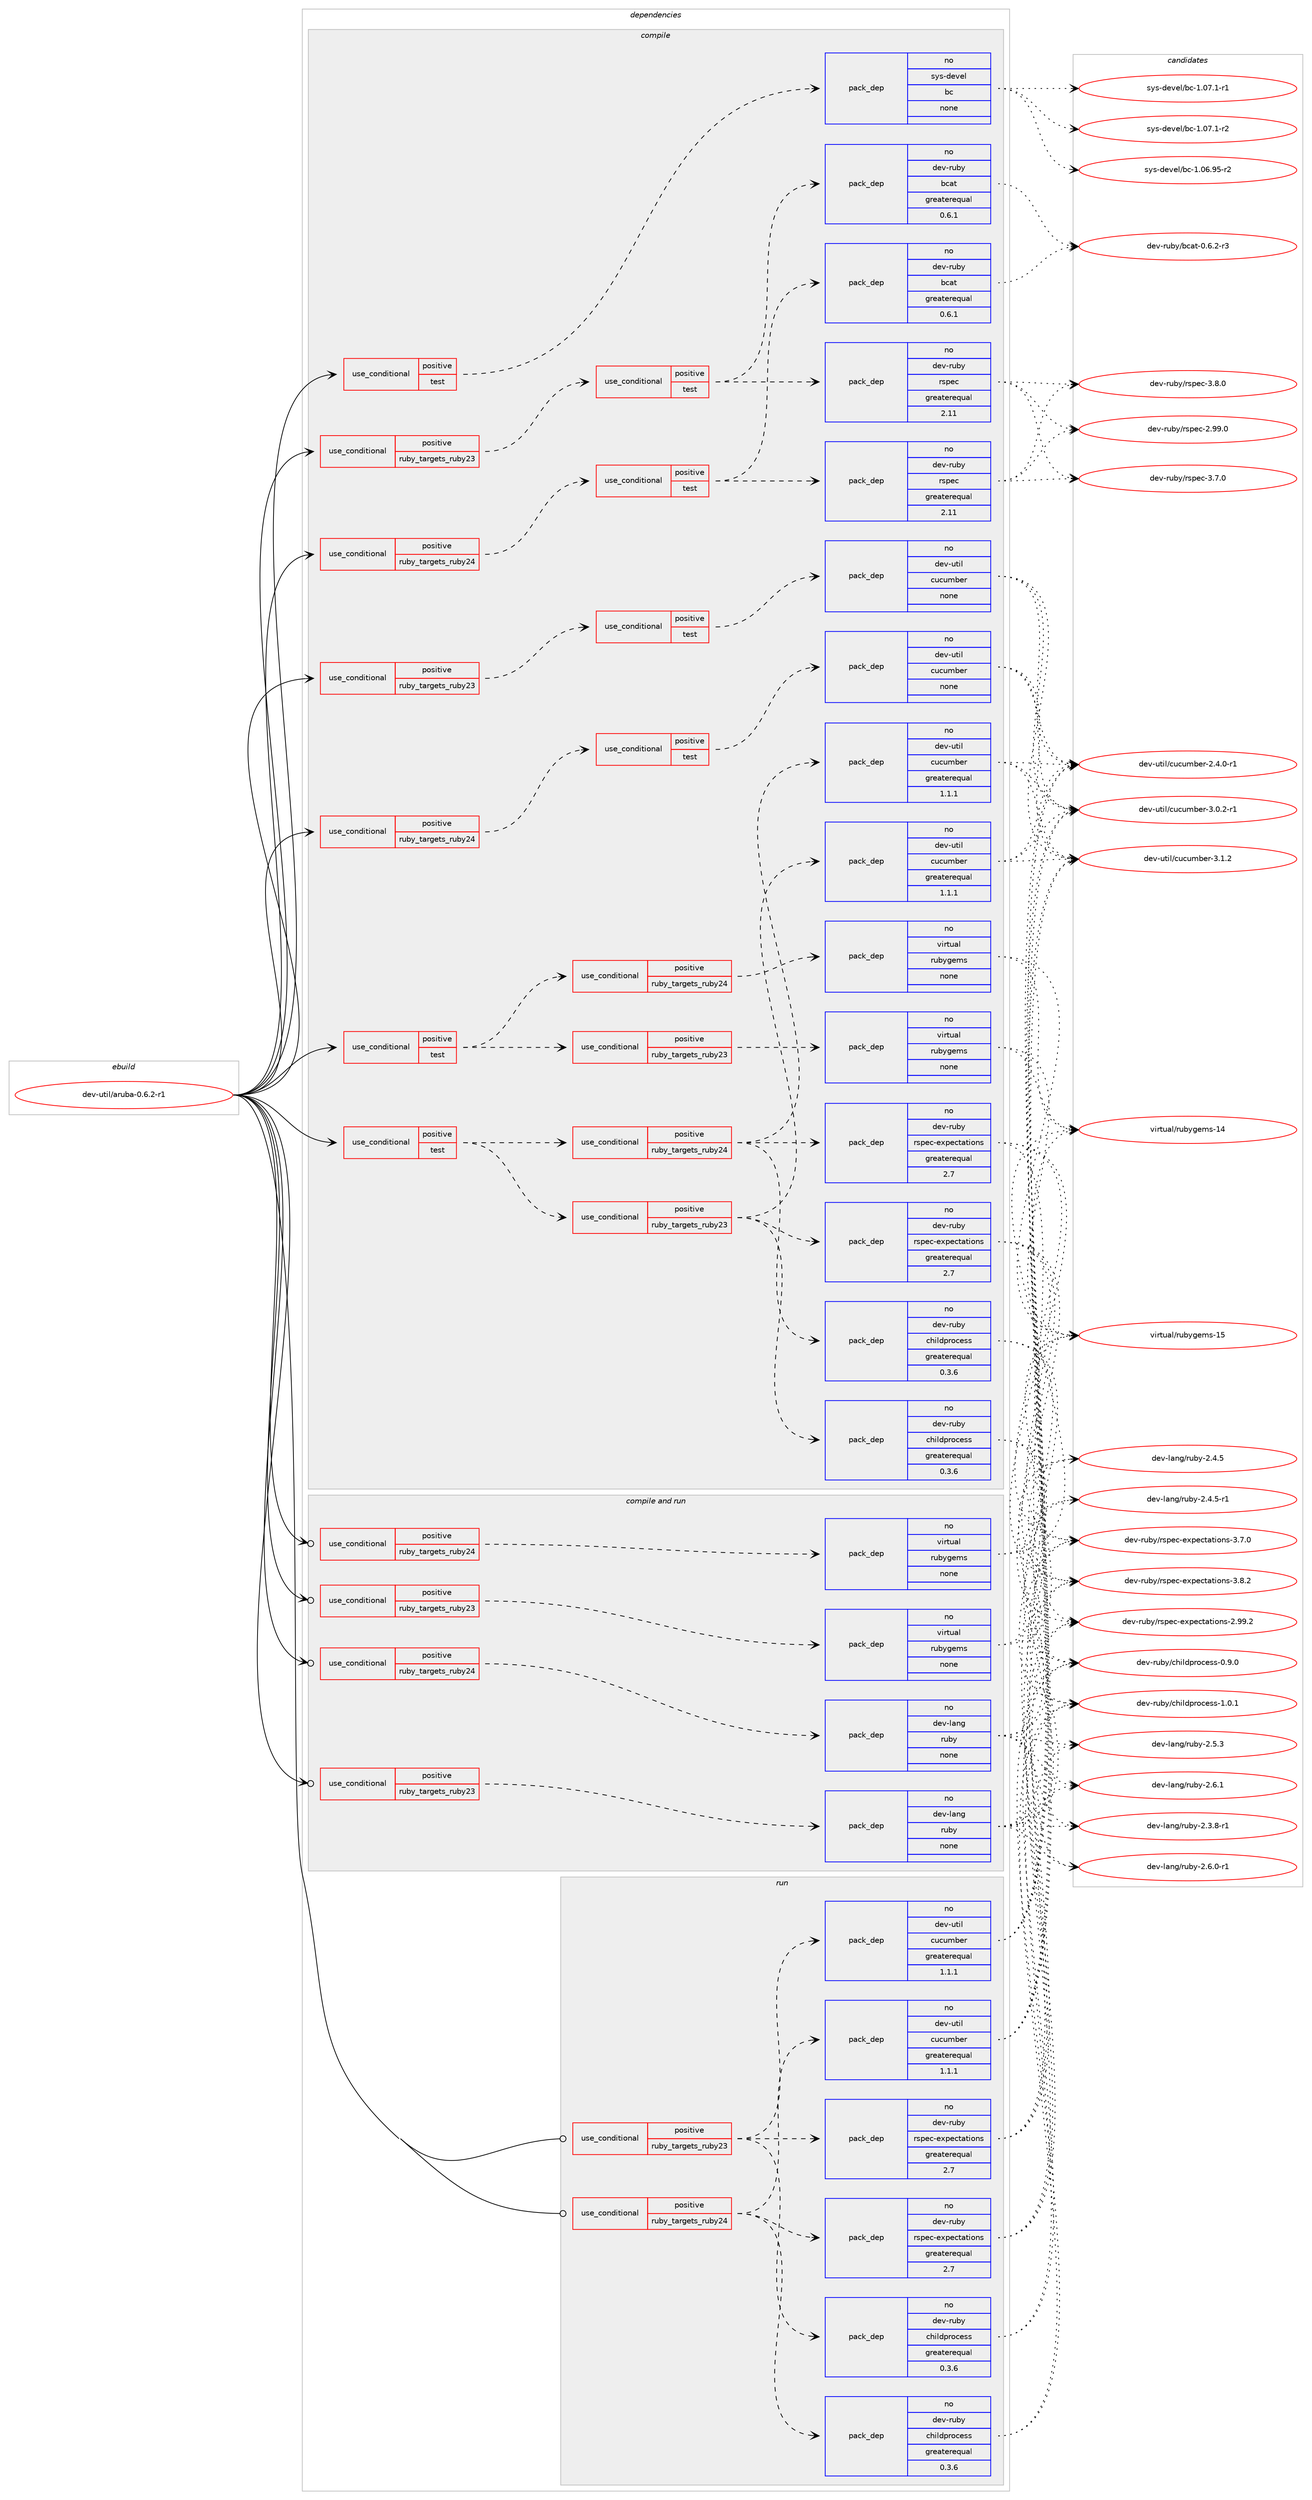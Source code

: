 digraph prolog {

# *************
# Graph options
# *************

newrank=true;
concentrate=true;
compound=true;
graph [rankdir=LR,fontname=Helvetica,fontsize=10,ranksep=1.5];#, ranksep=2.5, nodesep=0.2];
edge  [arrowhead=vee];
node  [fontname=Helvetica,fontsize=10];

# **********
# The ebuild
# **********

subgraph cluster_leftcol {
color=gray;
rank=same;
label=<<i>ebuild</i>>;
id [label="dev-util/aruba-0.6.2-r1", color=red, width=4, href="../dev-util/aruba-0.6.2-r1.svg"];
}

# ****************
# The dependencies
# ****************

subgraph cluster_midcol {
color=gray;
label=<<i>dependencies</i>>;
subgraph cluster_compile {
fillcolor="#eeeeee";
style=filled;
label=<<i>compile</i>>;
subgraph cond423097 {
dependency1540832 [label=<<TABLE BORDER="0" CELLBORDER="1" CELLSPACING="0" CELLPADDING="4"><TR><TD ROWSPAN="3" CELLPADDING="10">use_conditional</TD></TR><TR><TD>positive</TD></TR><TR><TD>ruby_targets_ruby23</TD></TR></TABLE>>, shape=none, color=red];
subgraph cond423098 {
dependency1540833 [label=<<TABLE BORDER="0" CELLBORDER="1" CELLSPACING="0" CELLPADDING="4"><TR><TD ROWSPAN="3" CELLPADDING="10">use_conditional</TD></TR><TR><TD>positive</TD></TR><TR><TD>test</TD></TR></TABLE>>, shape=none, color=red];
subgraph pack1094145 {
dependency1540834 [label=<<TABLE BORDER="0" CELLBORDER="1" CELLSPACING="0" CELLPADDING="4" WIDTH="220"><TR><TD ROWSPAN="6" CELLPADDING="30">pack_dep</TD></TR><TR><TD WIDTH="110">no</TD></TR><TR><TD>dev-ruby</TD></TR><TR><TD>rspec</TD></TR><TR><TD>greaterequal</TD></TR><TR><TD>2.11</TD></TR></TABLE>>, shape=none, color=blue];
}
dependency1540833:e -> dependency1540834:w [weight=20,style="dashed",arrowhead="vee"];
subgraph pack1094146 {
dependency1540835 [label=<<TABLE BORDER="0" CELLBORDER="1" CELLSPACING="0" CELLPADDING="4" WIDTH="220"><TR><TD ROWSPAN="6" CELLPADDING="30">pack_dep</TD></TR><TR><TD WIDTH="110">no</TD></TR><TR><TD>dev-ruby</TD></TR><TR><TD>bcat</TD></TR><TR><TD>greaterequal</TD></TR><TR><TD>0.6.1</TD></TR></TABLE>>, shape=none, color=blue];
}
dependency1540833:e -> dependency1540835:w [weight=20,style="dashed",arrowhead="vee"];
}
dependency1540832:e -> dependency1540833:w [weight=20,style="dashed",arrowhead="vee"];
}
id:e -> dependency1540832:w [weight=20,style="solid",arrowhead="vee"];
subgraph cond423099 {
dependency1540836 [label=<<TABLE BORDER="0" CELLBORDER="1" CELLSPACING="0" CELLPADDING="4"><TR><TD ROWSPAN="3" CELLPADDING="10">use_conditional</TD></TR><TR><TD>positive</TD></TR><TR><TD>ruby_targets_ruby23</TD></TR></TABLE>>, shape=none, color=red];
subgraph cond423100 {
dependency1540837 [label=<<TABLE BORDER="0" CELLBORDER="1" CELLSPACING="0" CELLPADDING="4"><TR><TD ROWSPAN="3" CELLPADDING="10">use_conditional</TD></TR><TR><TD>positive</TD></TR><TR><TD>test</TD></TR></TABLE>>, shape=none, color=red];
subgraph pack1094147 {
dependency1540838 [label=<<TABLE BORDER="0" CELLBORDER="1" CELLSPACING="0" CELLPADDING="4" WIDTH="220"><TR><TD ROWSPAN="6" CELLPADDING="30">pack_dep</TD></TR><TR><TD WIDTH="110">no</TD></TR><TR><TD>dev-util</TD></TR><TR><TD>cucumber</TD></TR><TR><TD>none</TD></TR><TR><TD></TD></TR></TABLE>>, shape=none, color=blue];
}
dependency1540837:e -> dependency1540838:w [weight=20,style="dashed",arrowhead="vee"];
}
dependency1540836:e -> dependency1540837:w [weight=20,style="dashed",arrowhead="vee"];
}
id:e -> dependency1540836:w [weight=20,style="solid",arrowhead="vee"];
subgraph cond423101 {
dependency1540839 [label=<<TABLE BORDER="0" CELLBORDER="1" CELLSPACING="0" CELLPADDING="4"><TR><TD ROWSPAN="3" CELLPADDING="10">use_conditional</TD></TR><TR><TD>positive</TD></TR><TR><TD>ruby_targets_ruby24</TD></TR></TABLE>>, shape=none, color=red];
subgraph cond423102 {
dependency1540840 [label=<<TABLE BORDER="0" CELLBORDER="1" CELLSPACING="0" CELLPADDING="4"><TR><TD ROWSPAN="3" CELLPADDING="10">use_conditional</TD></TR><TR><TD>positive</TD></TR><TR><TD>test</TD></TR></TABLE>>, shape=none, color=red];
subgraph pack1094148 {
dependency1540841 [label=<<TABLE BORDER="0" CELLBORDER="1" CELLSPACING="0" CELLPADDING="4" WIDTH="220"><TR><TD ROWSPAN="6" CELLPADDING="30">pack_dep</TD></TR><TR><TD WIDTH="110">no</TD></TR><TR><TD>dev-ruby</TD></TR><TR><TD>rspec</TD></TR><TR><TD>greaterequal</TD></TR><TR><TD>2.11</TD></TR></TABLE>>, shape=none, color=blue];
}
dependency1540840:e -> dependency1540841:w [weight=20,style="dashed",arrowhead="vee"];
subgraph pack1094149 {
dependency1540842 [label=<<TABLE BORDER="0" CELLBORDER="1" CELLSPACING="0" CELLPADDING="4" WIDTH="220"><TR><TD ROWSPAN="6" CELLPADDING="30">pack_dep</TD></TR><TR><TD WIDTH="110">no</TD></TR><TR><TD>dev-ruby</TD></TR><TR><TD>bcat</TD></TR><TR><TD>greaterequal</TD></TR><TR><TD>0.6.1</TD></TR></TABLE>>, shape=none, color=blue];
}
dependency1540840:e -> dependency1540842:w [weight=20,style="dashed",arrowhead="vee"];
}
dependency1540839:e -> dependency1540840:w [weight=20,style="dashed",arrowhead="vee"];
}
id:e -> dependency1540839:w [weight=20,style="solid",arrowhead="vee"];
subgraph cond423103 {
dependency1540843 [label=<<TABLE BORDER="0" CELLBORDER="1" CELLSPACING="0" CELLPADDING="4"><TR><TD ROWSPAN="3" CELLPADDING="10">use_conditional</TD></TR><TR><TD>positive</TD></TR><TR><TD>ruby_targets_ruby24</TD></TR></TABLE>>, shape=none, color=red];
subgraph cond423104 {
dependency1540844 [label=<<TABLE BORDER="0" CELLBORDER="1" CELLSPACING="0" CELLPADDING="4"><TR><TD ROWSPAN="3" CELLPADDING="10">use_conditional</TD></TR><TR><TD>positive</TD></TR><TR><TD>test</TD></TR></TABLE>>, shape=none, color=red];
subgraph pack1094150 {
dependency1540845 [label=<<TABLE BORDER="0" CELLBORDER="1" CELLSPACING="0" CELLPADDING="4" WIDTH="220"><TR><TD ROWSPAN="6" CELLPADDING="30">pack_dep</TD></TR><TR><TD WIDTH="110">no</TD></TR><TR><TD>dev-util</TD></TR><TR><TD>cucumber</TD></TR><TR><TD>none</TD></TR><TR><TD></TD></TR></TABLE>>, shape=none, color=blue];
}
dependency1540844:e -> dependency1540845:w [weight=20,style="dashed",arrowhead="vee"];
}
dependency1540843:e -> dependency1540844:w [weight=20,style="dashed",arrowhead="vee"];
}
id:e -> dependency1540843:w [weight=20,style="solid",arrowhead="vee"];
subgraph cond423105 {
dependency1540846 [label=<<TABLE BORDER="0" CELLBORDER="1" CELLSPACING="0" CELLPADDING="4"><TR><TD ROWSPAN="3" CELLPADDING="10">use_conditional</TD></TR><TR><TD>positive</TD></TR><TR><TD>test</TD></TR></TABLE>>, shape=none, color=red];
subgraph cond423106 {
dependency1540847 [label=<<TABLE BORDER="0" CELLBORDER="1" CELLSPACING="0" CELLPADDING="4"><TR><TD ROWSPAN="3" CELLPADDING="10">use_conditional</TD></TR><TR><TD>positive</TD></TR><TR><TD>ruby_targets_ruby23</TD></TR></TABLE>>, shape=none, color=red];
subgraph pack1094151 {
dependency1540848 [label=<<TABLE BORDER="0" CELLBORDER="1" CELLSPACING="0" CELLPADDING="4" WIDTH="220"><TR><TD ROWSPAN="6" CELLPADDING="30">pack_dep</TD></TR><TR><TD WIDTH="110">no</TD></TR><TR><TD>dev-ruby</TD></TR><TR><TD>childprocess</TD></TR><TR><TD>greaterequal</TD></TR><TR><TD>0.3.6</TD></TR></TABLE>>, shape=none, color=blue];
}
dependency1540847:e -> dependency1540848:w [weight=20,style="dashed",arrowhead="vee"];
subgraph pack1094152 {
dependency1540849 [label=<<TABLE BORDER="0" CELLBORDER="1" CELLSPACING="0" CELLPADDING="4" WIDTH="220"><TR><TD ROWSPAN="6" CELLPADDING="30">pack_dep</TD></TR><TR><TD WIDTH="110">no</TD></TR><TR><TD>dev-ruby</TD></TR><TR><TD>rspec-expectations</TD></TR><TR><TD>greaterequal</TD></TR><TR><TD>2.7</TD></TR></TABLE>>, shape=none, color=blue];
}
dependency1540847:e -> dependency1540849:w [weight=20,style="dashed",arrowhead="vee"];
subgraph pack1094153 {
dependency1540850 [label=<<TABLE BORDER="0" CELLBORDER="1" CELLSPACING="0" CELLPADDING="4" WIDTH="220"><TR><TD ROWSPAN="6" CELLPADDING="30">pack_dep</TD></TR><TR><TD WIDTH="110">no</TD></TR><TR><TD>dev-util</TD></TR><TR><TD>cucumber</TD></TR><TR><TD>greaterequal</TD></TR><TR><TD>1.1.1</TD></TR></TABLE>>, shape=none, color=blue];
}
dependency1540847:e -> dependency1540850:w [weight=20,style="dashed",arrowhead="vee"];
}
dependency1540846:e -> dependency1540847:w [weight=20,style="dashed",arrowhead="vee"];
subgraph cond423107 {
dependency1540851 [label=<<TABLE BORDER="0" CELLBORDER="1" CELLSPACING="0" CELLPADDING="4"><TR><TD ROWSPAN="3" CELLPADDING="10">use_conditional</TD></TR><TR><TD>positive</TD></TR><TR><TD>ruby_targets_ruby24</TD></TR></TABLE>>, shape=none, color=red];
subgraph pack1094154 {
dependency1540852 [label=<<TABLE BORDER="0" CELLBORDER="1" CELLSPACING="0" CELLPADDING="4" WIDTH="220"><TR><TD ROWSPAN="6" CELLPADDING="30">pack_dep</TD></TR><TR><TD WIDTH="110">no</TD></TR><TR><TD>dev-ruby</TD></TR><TR><TD>childprocess</TD></TR><TR><TD>greaterequal</TD></TR><TR><TD>0.3.6</TD></TR></TABLE>>, shape=none, color=blue];
}
dependency1540851:e -> dependency1540852:w [weight=20,style="dashed",arrowhead="vee"];
subgraph pack1094155 {
dependency1540853 [label=<<TABLE BORDER="0" CELLBORDER="1" CELLSPACING="0" CELLPADDING="4" WIDTH="220"><TR><TD ROWSPAN="6" CELLPADDING="30">pack_dep</TD></TR><TR><TD WIDTH="110">no</TD></TR><TR><TD>dev-ruby</TD></TR><TR><TD>rspec-expectations</TD></TR><TR><TD>greaterequal</TD></TR><TR><TD>2.7</TD></TR></TABLE>>, shape=none, color=blue];
}
dependency1540851:e -> dependency1540853:w [weight=20,style="dashed",arrowhead="vee"];
subgraph pack1094156 {
dependency1540854 [label=<<TABLE BORDER="0" CELLBORDER="1" CELLSPACING="0" CELLPADDING="4" WIDTH="220"><TR><TD ROWSPAN="6" CELLPADDING="30">pack_dep</TD></TR><TR><TD WIDTH="110">no</TD></TR><TR><TD>dev-util</TD></TR><TR><TD>cucumber</TD></TR><TR><TD>greaterequal</TD></TR><TR><TD>1.1.1</TD></TR></TABLE>>, shape=none, color=blue];
}
dependency1540851:e -> dependency1540854:w [weight=20,style="dashed",arrowhead="vee"];
}
dependency1540846:e -> dependency1540851:w [weight=20,style="dashed",arrowhead="vee"];
}
id:e -> dependency1540846:w [weight=20,style="solid",arrowhead="vee"];
subgraph cond423108 {
dependency1540855 [label=<<TABLE BORDER="0" CELLBORDER="1" CELLSPACING="0" CELLPADDING="4"><TR><TD ROWSPAN="3" CELLPADDING="10">use_conditional</TD></TR><TR><TD>positive</TD></TR><TR><TD>test</TD></TR></TABLE>>, shape=none, color=red];
subgraph cond423109 {
dependency1540856 [label=<<TABLE BORDER="0" CELLBORDER="1" CELLSPACING="0" CELLPADDING="4"><TR><TD ROWSPAN="3" CELLPADDING="10">use_conditional</TD></TR><TR><TD>positive</TD></TR><TR><TD>ruby_targets_ruby23</TD></TR></TABLE>>, shape=none, color=red];
subgraph pack1094157 {
dependency1540857 [label=<<TABLE BORDER="0" CELLBORDER="1" CELLSPACING="0" CELLPADDING="4" WIDTH="220"><TR><TD ROWSPAN="6" CELLPADDING="30">pack_dep</TD></TR><TR><TD WIDTH="110">no</TD></TR><TR><TD>virtual</TD></TR><TR><TD>rubygems</TD></TR><TR><TD>none</TD></TR><TR><TD></TD></TR></TABLE>>, shape=none, color=blue];
}
dependency1540856:e -> dependency1540857:w [weight=20,style="dashed",arrowhead="vee"];
}
dependency1540855:e -> dependency1540856:w [weight=20,style="dashed",arrowhead="vee"];
subgraph cond423110 {
dependency1540858 [label=<<TABLE BORDER="0" CELLBORDER="1" CELLSPACING="0" CELLPADDING="4"><TR><TD ROWSPAN="3" CELLPADDING="10">use_conditional</TD></TR><TR><TD>positive</TD></TR><TR><TD>ruby_targets_ruby24</TD></TR></TABLE>>, shape=none, color=red];
subgraph pack1094158 {
dependency1540859 [label=<<TABLE BORDER="0" CELLBORDER="1" CELLSPACING="0" CELLPADDING="4" WIDTH="220"><TR><TD ROWSPAN="6" CELLPADDING="30">pack_dep</TD></TR><TR><TD WIDTH="110">no</TD></TR><TR><TD>virtual</TD></TR><TR><TD>rubygems</TD></TR><TR><TD>none</TD></TR><TR><TD></TD></TR></TABLE>>, shape=none, color=blue];
}
dependency1540858:e -> dependency1540859:w [weight=20,style="dashed",arrowhead="vee"];
}
dependency1540855:e -> dependency1540858:w [weight=20,style="dashed",arrowhead="vee"];
}
id:e -> dependency1540855:w [weight=20,style="solid",arrowhead="vee"];
subgraph cond423111 {
dependency1540860 [label=<<TABLE BORDER="0" CELLBORDER="1" CELLSPACING="0" CELLPADDING="4"><TR><TD ROWSPAN="3" CELLPADDING="10">use_conditional</TD></TR><TR><TD>positive</TD></TR><TR><TD>test</TD></TR></TABLE>>, shape=none, color=red];
subgraph pack1094159 {
dependency1540861 [label=<<TABLE BORDER="0" CELLBORDER="1" CELLSPACING="0" CELLPADDING="4" WIDTH="220"><TR><TD ROWSPAN="6" CELLPADDING="30">pack_dep</TD></TR><TR><TD WIDTH="110">no</TD></TR><TR><TD>sys-devel</TD></TR><TR><TD>bc</TD></TR><TR><TD>none</TD></TR><TR><TD></TD></TR></TABLE>>, shape=none, color=blue];
}
dependency1540860:e -> dependency1540861:w [weight=20,style="dashed",arrowhead="vee"];
}
id:e -> dependency1540860:w [weight=20,style="solid",arrowhead="vee"];
}
subgraph cluster_compileandrun {
fillcolor="#eeeeee";
style=filled;
label=<<i>compile and run</i>>;
subgraph cond423112 {
dependency1540862 [label=<<TABLE BORDER="0" CELLBORDER="1" CELLSPACING="0" CELLPADDING="4"><TR><TD ROWSPAN="3" CELLPADDING="10">use_conditional</TD></TR><TR><TD>positive</TD></TR><TR><TD>ruby_targets_ruby23</TD></TR></TABLE>>, shape=none, color=red];
subgraph pack1094160 {
dependency1540863 [label=<<TABLE BORDER="0" CELLBORDER="1" CELLSPACING="0" CELLPADDING="4" WIDTH="220"><TR><TD ROWSPAN="6" CELLPADDING="30">pack_dep</TD></TR><TR><TD WIDTH="110">no</TD></TR><TR><TD>dev-lang</TD></TR><TR><TD>ruby</TD></TR><TR><TD>none</TD></TR><TR><TD></TD></TR></TABLE>>, shape=none, color=blue];
}
dependency1540862:e -> dependency1540863:w [weight=20,style="dashed",arrowhead="vee"];
}
id:e -> dependency1540862:w [weight=20,style="solid",arrowhead="odotvee"];
subgraph cond423113 {
dependency1540864 [label=<<TABLE BORDER="0" CELLBORDER="1" CELLSPACING="0" CELLPADDING="4"><TR><TD ROWSPAN="3" CELLPADDING="10">use_conditional</TD></TR><TR><TD>positive</TD></TR><TR><TD>ruby_targets_ruby23</TD></TR></TABLE>>, shape=none, color=red];
subgraph pack1094161 {
dependency1540865 [label=<<TABLE BORDER="0" CELLBORDER="1" CELLSPACING="0" CELLPADDING="4" WIDTH="220"><TR><TD ROWSPAN="6" CELLPADDING="30">pack_dep</TD></TR><TR><TD WIDTH="110">no</TD></TR><TR><TD>virtual</TD></TR><TR><TD>rubygems</TD></TR><TR><TD>none</TD></TR><TR><TD></TD></TR></TABLE>>, shape=none, color=blue];
}
dependency1540864:e -> dependency1540865:w [weight=20,style="dashed",arrowhead="vee"];
}
id:e -> dependency1540864:w [weight=20,style="solid",arrowhead="odotvee"];
subgraph cond423114 {
dependency1540866 [label=<<TABLE BORDER="0" CELLBORDER="1" CELLSPACING="0" CELLPADDING="4"><TR><TD ROWSPAN="3" CELLPADDING="10">use_conditional</TD></TR><TR><TD>positive</TD></TR><TR><TD>ruby_targets_ruby24</TD></TR></TABLE>>, shape=none, color=red];
subgraph pack1094162 {
dependency1540867 [label=<<TABLE BORDER="0" CELLBORDER="1" CELLSPACING="0" CELLPADDING="4" WIDTH="220"><TR><TD ROWSPAN="6" CELLPADDING="30">pack_dep</TD></TR><TR><TD WIDTH="110">no</TD></TR><TR><TD>dev-lang</TD></TR><TR><TD>ruby</TD></TR><TR><TD>none</TD></TR><TR><TD></TD></TR></TABLE>>, shape=none, color=blue];
}
dependency1540866:e -> dependency1540867:w [weight=20,style="dashed",arrowhead="vee"];
}
id:e -> dependency1540866:w [weight=20,style="solid",arrowhead="odotvee"];
subgraph cond423115 {
dependency1540868 [label=<<TABLE BORDER="0" CELLBORDER="1" CELLSPACING="0" CELLPADDING="4"><TR><TD ROWSPAN="3" CELLPADDING="10">use_conditional</TD></TR><TR><TD>positive</TD></TR><TR><TD>ruby_targets_ruby24</TD></TR></TABLE>>, shape=none, color=red];
subgraph pack1094163 {
dependency1540869 [label=<<TABLE BORDER="0" CELLBORDER="1" CELLSPACING="0" CELLPADDING="4" WIDTH="220"><TR><TD ROWSPAN="6" CELLPADDING="30">pack_dep</TD></TR><TR><TD WIDTH="110">no</TD></TR><TR><TD>virtual</TD></TR><TR><TD>rubygems</TD></TR><TR><TD>none</TD></TR><TR><TD></TD></TR></TABLE>>, shape=none, color=blue];
}
dependency1540868:e -> dependency1540869:w [weight=20,style="dashed",arrowhead="vee"];
}
id:e -> dependency1540868:w [weight=20,style="solid",arrowhead="odotvee"];
}
subgraph cluster_run {
fillcolor="#eeeeee";
style=filled;
label=<<i>run</i>>;
subgraph cond423116 {
dependency1540870 [label=<<TABLE BORDER="0" CELLBORDER="1" CELLSPACING="0" CELLPADDING="4"><TR><TD ROWSPAN="3" CELLPADDING="10">use_conditional</TD></TR><TR><TD>positive</TD></TR><TR><TD>ruby_targets_ruby23</TD></TR></TABLE>>, shape=none, color=red];
subgraph pack1094164 {
dependency1540871 [label=<<TABLE BORDER="0" CELLBORDER="1" CELLSPACING="0" CELLPADDING="4" WIDTH="220"><TR><TD ROWSPAN="6" CELLPADDING="30">pack_dep</TD></TR><TR><TD WIDTH="110">no</TD></TR><TR><TD>dev-ruby</TD></TR><TR><TD>childprocess</TD></TR><TR><TD>greaterequal</TD></TR><TR><TD>0.3.6</TD></TR></TABLE>>, shape=none, color=blue];
}
dependency1540870:e -> dependency1540871:w [weight=20,style="dashed",arrowhead="vee"];
subgraph pack1094165 {
dependency1540872 [label=<<TABLE BORDER="0" CELLBORDER="1" CELLSPACING="0" CELLPADDING="4" WIDTH="220"><TR><TD ROWSPAN="6" CELLPADDING="30">pack_dep</TD></TR><TR><TD WIDTH="110">no</TD></TR><TR><TD>dev-ruby</TD></TR><TR><TD>rspec-expectations</TD></TR><TR><TD>greaterequal</TD></TR><TR><TD>2.7</TD></TR></TABLE>>, shape=none, color=blue];
}
dependency1540870:e -> dependency1540872:w [weight=20,style="dashed",arrowhead="vee"];
subgraph pack1094166 {
dependency1540873 [label=<<TABLE BORDER="0" CELLBORDER="1" CELLSPACING="0" CELLPADDING="4" WIDTH="220"><TR><TD ROWSPAN="6" CELLPADDING="30">pack_dep</TD></TR><TR><TD WIDTH="110">no</TD></TR><TR><TD>dev-util</TD></TR><TR><TD>cucumber</TD></TR><TR><TD>greaterequal</TD></TR><TR><TD>1.1.1</TD></TR></TABLE>>, shape=none, color=blue];
}
dependency1540870:e -> dependency1540873:w [weight=20,style="dashed",arrowhead="vee"];
}
id:e -> dependency1540870:w [weight=20,style="solid",arrowhead="odot"];
subgraph cond423117 {
dependency1540874 [label=<<TABLE BORDER="0" CELLBORDER="1" CELLSPACING="0" CELLPADDING="4"><TR><TD ROWSPAN="3" CELLPADDING="10">use_conditional</TD></TR><TR><TD>positive</TD></TR><TR><TD>ruby_targets_ruby24</TD></TR></TABLE>>, shape=none, color=red];
subgraph pack1094167 {
dependency1540875 [label=<<TABLE BORDER="0" CELLBORDER="1" CELLSPACING="0" CELLPADDING="4" WIDTH="220"><TR><TD ROWSPAN="6" CELLPADDING="30">pack_dep</TD></TR><TR><TD WIDTH="110">no</TD></TR><TR><TD>dev-ruby</TD></TR><TR><TD>childprocess</TD></TR><TR><TD>greaterequal</TD></TR><TR><TD>0.3.6</TD></TR></TABLE>>, shape=none, color=blue];
}
dependency1540874:e -> dependency1540875:w [weight=20,style="dashed",arrowhead="vee"];
subgraph pack1094168 {
dependency1540876 [label=<<TABLE BORDER="0" CELLBORDER="1" CELLSPACING="0" CELLPADDING="4" WIDTH="220"><TR><TD ROWSPAN="6" CELLPADDING="30">pack_dep</TD></TR><TR><TD WIDTH="110">no</TD></TR><TR><TD>dev-ruby</TD></TR><TR><TD>rspec-expectations</TD></TR><TR><TD>greaterequal</TD></TR><TR><TD>2.7</TD></TR></TABLE>>, shape=none, color=blue];
}
dependency1540874:e -> dependency1540876:w [weight=20,style="dashed",arrowhead="vee"];
subgraph pack1094169 {
dependency1540877 [label=<<TABLE BORDER="0" CELLBORDER="1" CELLSPACING="0" CELLPADDING="4" WIDTH="220"><TR><TD ROWSPAN="6" CELLPADDING="30">pack_dep</TD></TR><TR><TD WIDTH="110">no</TD></TR><TR><TD>dev-util</TD></TR><TR><TD>cucumber</TD></TR><TR><TD>greaterequal</TD></TR><TR><TD>1.1.1</TD></TR></TABLE>>, shape=none, color=blue];
}
dependency1540874:e -> dependency1540877:w [weight=20,style="dashed",arrowhead="vee"];
}
id:e -> dependency1540874:w [weight=20,style="solid",arrowhead="odot"];
}
}

# **************
# The candidates
# **************

subgraph cluster_choices {
rank=same;
color=gray;
label=<<i>candidates</i>>;

subgraph choice1094145 {
color=black;
nodesep=1;
choice1001011184511411798121471141151121019945504657574648 [label="dev-ruby/rspec-2.99.0", color=red, width=4,href="../dev-ruby/rspec-2.99.0.svg"];
choice10010111845114117981214711411511210199455146554648 [label="dev-ruby/rspec-3.7.0", color=red, width=4,href="../dev-ruby/rspec-3.7.0.svg"];
choice10010111845114117981214711411511210199455146564648 [label="dev-ruby/rspec-3.8.0", color=red, width=4,href="../dev-ruby/rspec-3.8.0.svg"];
dependency1540834:e -> choice1001011184511411798121471141151121019945504657574648:w [style=dotted,weight="100"];
dependency1540834:e -> choice10010111845114117981214711411511210199455146554648:w [style=dotted,weight="100"];
dependency1540834:e -> choice10010111845114117981214711411511210199455146564648:w [style=dotted,weight="100"];
}
subgraph choice1094146 {
color=black;
nodesep=1;
choice1001011184511411798121479899971164548465446504511451 [label="dev-ruby/bcat-0.6.2-r3", color=red, width=4,href="../dev-ruby/bcat-0.6.2-r3.svg"];
dependency1540835:e -> choice1001011184511411798121479899971164548465446504511451:w [style=dotted,weight="100"];
}
subgraph choice1094147 {
color=black;
nodesep=1;
choice10010111845117116105108479911799117109981011144550465246484511449 [label="dev-util/cucumber-2.4.0-r1", color=red, width=4,href="../dev-util/cucumber-2.4.0-r1.svg"];
choice10010111845117116105108479911799117109981011144551464846504511449 [label="dev-util/cucumber-3.0.2-r1", color=red, width=4,href="../dev-util/cucumber-3.0.2-r1.svg"];
choice1001011184511711610510847991179911710998101114455146494650 [label="dev-util/cucumber-3.1.2", color=red, width=4,href="../dev-util/cucumber-3.1.2.svg"];
dependency1540838:e -> choice10010111845117116105108479911799117109981011144550465246484511449:w [style=dotted,weight="100"];
dependency1540838:e -> choice10010111845117116105108479911799117109981011144551464846504511449:w [style=dotted,weight="100"];
dependency1540838:e -> choice1001011184511711610510847991179911710998101114455146494650:w [style=dotted,weight="100"];
}
subgraph choice1094148 {
color=black;
nodesep=1;
choice1001011184511411798121471141151121019945504657574648 [label="dev-ruby/rspec-2.99.0", color=red, width=4,href="../dev-ruby/rspec-2.99.0.svg"];
choice10010111845114117981214711411511210199455146554648 [label="dev-ruby/rspec-3.7.0", color=red, width=4,href="../dev-ruby/rspec-3.7.0.svg"];
choice10010111845114117981214711411511210199455146564648 [label="dev-ruby/rspec-3.8.0", color=red, width=4,href="../dev-ruby/rspec-3.8.0.svg"];
dependency1540841:e -> choice1001011184511411798121471141151121019945504657574648:w [style=dotted,weight="100"];
dependency1540841:e -> choice10010111845114117981214711411511210199455146554648:w [style=dotted,weight="100"];
dependency1540841:e -> choice10010111845114117981214711411511210199455146564648:w [style=dotted,weight="100"];
}
subgraph choice1094149 {
color=black;
nodesep=1;
choice1001011184511411798121479899971164548465446504511451 [label="dev-ruby/bcat-0.6.2-r3", color=red, width=4,href="../dev-ruby/bcat-0.6.2-r3.svg"];
dependency1540842:e -> choice1001011184511411798121479899971164548465446504511451:w [style=dotted,weight="100"];
}
subgraph choice1094150 {
color=black;
nodesep=1;
choice10010111845117116105108479911799117109981011144550465246484511449 [label="dev-util/cucumber-2.4.0-r1", color=red, width=4,href="../dev-util/cucumber-2.4.0-r1.svg"];
choice10010111845117116105108479911799117109981011144551464846504511449 [label="dev-util/cucumber-3.0.2-r1", color=red, width=4,href="../dev-util/cucumber-3.0.2-r1.svg"];
choice1001011184511711610510847991179911710998101114455146494650 [label="dev-util/cucumber-3.1.2", color=red, width=4,href="../dev-util/cucumber-3.1.2.svg"];
dependency1540845:e -> choice10010111845117116105108479911799117109981011144550465246484511449:w [style=dotted,weight="100"];
dependency1540845:e -> choice10010111845117116105108479911799117109981011144551464846504511449:w [style=dotted,weight="100"];
dependency1540845:e -> choice1001011184511711610510847991179911710998101114455146494650:w [style=dotted,weight="100"];
}
subgraph choice1094151 {
color=black;
nodesep=1;
choice1001011184511411798121479910410510810011211411199101115115454846574648 [label="dev-ruby/childprocess-0.9.0", color=red, width=4,href="../dev-ruby/childprocess-0.9.0.svg"];
choice1001011184511411798121479910410510810011211411199101115115454946484649 [label="dev-ruby/childprocess-1.0.1", color=red, width=4,href="../dev-ruby/childprocess-1.0.1.svg"];
dependency1540848:e -> choice1001011184511411798121479910410510810011211411199101115115454846574648:w [style=dotted,weight="100"];
dependency1540848:e -> choice1001011184511411798121479910410510810011211411199101115115454946484649:w [style=dotted,weight="100"];
}
subgraph choice1094152 {
color=black;
nodesep=1;
choice1001011184511411798121471141151121019945101120112101991169711610511111011545504657574650 [label="dev-ruby/rspec-expectations-2.99.2", color=red, width=4,href="../dev-ruby/rspec-expectations-2.99.2.svg"];
choice10010111845114117981214711411511210199451011201121019911697116105111110115455146554648 [label="dev-ruby/rspec-expectations-3.7.0", color=red, width=4,href="../dev-ruby/rspec-expectations-3.7.0.svg"];
choice10010111845114117981214711411511210199451011201121019911697116105111110115455146564650 [label="dev-ruby/rspec-expectations-3.8.2", color=red, width=4,href="../dev-ruby/rspec-expectations-3.8.2.svg"];
dependency1540849:e -> choice1001011184511411798121471141151121019945101120112101991169711610511111011545504657574650:w [style=dotted,weight="100"];
dependency1540849:e -> choice10010111845114117981214711411511210199451011201121019911697116105111110115455146554648:w [style=dotted,weight="100"];
dependency1540849:e -> choice10010111845114117981214711411511210199451011201121019911697116105111110115455146564650:w [style=dotted,weight="100"];
}
subgraph choice1094153 {
color=black;
nodesep=1;
choice10010111845117116105108479911799117109981011144550465246484511449 [label="dev-util/cucumber-2.4.0-r1", color=red, width=4,href="../dev-util/cucumber-2.4.0-r1.svg"];
choice10010111845117116105108479911799117109981011144551464846504511449 [label="dev-util/cucumber-3.0.2-r1", color=red, width=4,href="../dev-util/cucumber-3.0.2-r1.svg"];
choice1001011184511711610510847991179911710998101114455146494650 [label="dev-util/cucumber-3.1.2", color=red, width=4,href="../dev-util/cucumber-3.1.2.svg"];
dependency1540850:e -> choice10010111845117116105108479911799117109981011144550465246484511449:w [style=dotted,weight="100"];
dependency1540850:e -> choice10010111845117116105108479911799117109981011144551464846504511449:w [style=dotted,weight="100"];
dependency1540850:e -> choice1001011184511711610510847991179911710998101114455146494650:w [style=dotted,weight="100"];
}
subgraph choice1094154 {
color=black;
nodesep=1;
choice1001011184511411798121479910410510810011211411199101115115454846574648 [label="dev-ruby/childprocess-0.9.0", color=red, width=4,href="../dev-ruby/childprocess-0.9.0.svg"];
choice1001011184511411798121479910410510810011211411199101115115454946484649 [label="dev-ruby/childprocess-1.0.1", color=red, width=4,href="../dev-ruby/childprocess-1.0.1.svg"];
dependency1540852:e -> choice1001011184511411798121479910410510810011211411199101115115454846574648:w [style=dotted,weight="100"];
dependency1540852:e -> choice1001011184511411798121479910410510810011211411199101115115454946484649:w [style=dotted,weight="100"];
}
subgraph choice1094155 {
color=black;
nodesep=1;
choice1001011184511411798121471141151121019945101120112101991169711610511111011545504657574650 [label="dev-ruby/rspec-expectations-2.99.2", color=red, width=4,href="../dev-ruby/rspec-expectations-2.99.2.svg"];
choice10010111845114117981214711411511210199451011201121019911697116105111110115455146554648 [label="dev-ruby/rspec-expectations-3.7.0", color=red, width=4,href="../dev-ruby/rspec-expectations-3.7.0.svg"];
choice10010111845114117981214711411511210199451011201121019911697116105111110115455146564650 [label="dev-ruby/rspec-expectations-3.8.2", color=red, width=4,href="../dev-ruby/rspec-expectations-3.8.2.svg"];
dependency1540853:e -> choice1001011184511411798121471141151121019945101120112101991169711610511111011545504657574650:w [style=dotted,weight="100"];
dependency1540853:e -> choice10010111845114117981214711411511210199451011201121019911697116105111110115455146554648:w [style=dotted,weight="100"];
dependency1540853:e -> choice10010111845114117981214711411511210199451011201121019911697116105111110115455146564650:w [style=dotted,weight="100"];
}
subgraph choice1094156 {
color=black;
nodesep=1;
choice10010111845117116105108479911799117109981011144550465246484511449 [label="dev-util/cucumber-2.4.0-r1", color=red, width=4,href="../dev-util/cucumber-2.4.0-r1.svg"];
choice10010111845117116105108479911799117109981011144551464846504511449 [label="dev-util/cucumber-3.0.2-r1", color=red, width=4,href="../dev-util/cucumber-3.0.2-r1.svg"];
choice1001011184511711610510847991179911710998101114455146494650 [label="dev-util/cucumber-3.1.2", color=red, width=4,href="../dev-util/cucumber-3.1.2.svg"];
dependency1540854:e -> choice10010111845117116105108479911799117109981011144550465246484511449:w [style=dotted,weight="100"];
dependency1540854:e -> choice10010111845117116105108479911799117109981011144551464846504511449:w [style=dotted,weight="100"];
dependency1540854:e -> choice1001011184511711610510847991179911710998101114455146494650:w [style=dotted,weight="100"];
}
subgraph choice1094157 {
color=black;
nodesep=1;
choice118105114116117971084711411798121103101109115454952 [label="virtual/rubygems-14", color=red, width=4,href="../virtual/rubygems-14.svg"];
choice118105114116117971084711411798121103101109115454953 [label="virtual/rubygems-15", color=red, width=4,href="../virtual/rubygems-15.svg"];
dependency1540857:e -> choice118105114116117971084711411798121103101109115454952:w [style=dotted,weight="100"];
dependency1540857:e -> choice118105114116117971084711411798121103101109115454953:w [style=dotted,weight="100"];
}
subgraph choice1094158 {
color=black;
nodesep=1;
choice118105114116117971084711411798121103101109115454952 [label="virtual/rubygems-14", color=red, width=4,href="../virtual/rubygems-14.svg"];
choice118105114116117971084711411798121103101109115454953 [label="virtual/rubygems-15", color=red, width=4,href="../virtual/rubygems-15.svg"];
dependency1540859:e -> choice118105114116117971084711411798121103101109115454952:w [style=dotted,weight="100"];
dependency1540859:e -> choice118105114116117971084711411798121103101109115454953:w [style=dotted,weight="100"];
}
subgraph choice1094159 {
color=black;
nodesep=1;
choice1151211154510010111810110847989945494648544657534511450 [label="sys-devel/bc-1.06.95-r2", color=red, width=4,href="../sys-devel/bc-1.06.95-r2.svg"];
choice11512111545100101118101108479899454946485546494511449 [label="sys-devel/bc-1.07.1-r1", color=red, width=4,href="../sys-devel/bc-1.07.1-r1.svg"];
choice11512111545100101118101108479899454946485546494511450 [label="sys-devel/bc-1.07.1-r2", color=red, width=4,href="../sys-devel/bc-1.07.1-r2.svg"];
dependency1540861:e -> choice1151211154510010111810110847989945494648544657534511450:w [style=dotted,weight="100"];
dependency1540861:e -> choice11512111545100101118101108479899454946485546494511449:w [style=dotted,weight="100"];
dependency1540861:e -> choice11512111545100101118101108479899454946485546494511450:w [style=dotted,weight="100"];
}
subgraph choice1094160 {
color=black;
nodesep=1;
choice100101118451089711010347114117981214550465146564511449 [label="dev-lang/ruby-2.3.8-r1", color=red, width=4,href="../dev-lang/ruby-2.3.8-r1.svg"];
choice10010111845108971101034711411798121455046524653 [label="dev-lang/ruby-2.4.5", color=red, width=4,href="../dev-lang/ruby-2.4.5.svg"];
choice100101118451089711010347114117981214550465246534511449 [label="dev-lang/ruby-2.4.5-r1", color=red, width=4,href="../dev-lang/ruby-2.4.5-r1.svg"];
choice10010111845108971101034711411798121455046534651 [label="dev-lang/ruby-2.5.3", color=red, width=4,href="../dev-lang/ruby-2.5.3.svg"];
choice100101118451089711010347114117981214550465446484511449 [label="dev-lang/ruby-2.6.0-r1", color=red, width=4,href="../dev-lang/ruby-2.6.0-r1.svg"];
choice10010111845108971101034711411798121455046544649 [label="dev-lang/ruby-2.6.1", color=red, width=4,href="../dev-lang/ruby-2.6.1.svg"];
dependency1540863:e -> choice100101118451089711010347114117981214550465146564511449:w [style=dotted,weight="100"];
dependency1540863:e -> choice10010111845108971101034711411798121455046524653:w [style=dotted,weight="100"];
dependency1540863:e -> choice100101118451089711010347114117981214550465246534511449:w [style=dotted,weight="100"];
dependency1540863:e -> choice10010111845108971101034711411798121455046534651:w [style=dotted,weight="100"];
dependency1540863:e -> choice100101118451089711010347114117981214550465446484511449:w [style=dotted,weight="100"];
dependency1540863:e -> choice10010111845108971101034711411798121455046544649:w [style=dotted,weight="100"];
}
subgraph choice1094161 {
color=black;
nodesep=1;
choice118105114116117971084711411798121103101109115454952 [label="virtual/rubygems-14", color=red, width=4,href="../virtual/rubygems-14.svg"];
choice118105114116117971084711411798121103101109115454953 [label="virtual/rubygems-15", color=red, width=4,href="../virtual/rubygems-15.svg"];
dependency1540865:e -> choice118105114116117971084711411798121103101109115454952:w [style=dotted,weight="100"];
dependency1540865:e -> choice118105114116117971084711411798121103101109115454953:w [style=dotted,weight="100"];
}
subgraph choice1094162 {
color=black;
nodesep=1;
choice100101118451089711010347114117981214550465146564511449 [label="dev-lang/ruby-2.3.8-r1", color=red, width=4,href="../dev-lang/ruby-2.3.8-r1.svg"];
choice10010111845108971101034711411798121455046524653 [label="dev-lang/ruby-2.4.5", color=red, width=4,href="../dev-lang/ruby-2.4.5.svg"];
choice100101118451089711010347114117981214550465246534511449 [label="dev-lang/ruby-2.4.5-r1", color=red, width=4,href="../dev-lang/ruby-2.4.5-r1.svg"];
choice10010111845108971101034711411798121455046534651 [label="dev-lang/ruby-2.5.3", color=red, width=4,href="../dev-lang/ruby-2.5.3.svg"];
choice100101118451089711010347114117981214550465446484511449 [label="dev-lang/ruby-2.6.0-r1", color=red, width=4,href="../dev-lang/ruby-2.6.0-r1.svg"];
choice10010111845108971101034711411798121455046544649 [label="dev-lang/ruby-2.6.1", color=red, width=4,href="../dev-lang/ruby-2.6.1.svg"];
dependency1540867:e -> choice100101118451089711010347114117981214550465146564511449:w [style=dotted,weight="100"];
dependency1540867:e -> choice10010111845108971101034711411798121455046524653:w [style=dotted,weight="100"];
dependency1540867:e -> choice100101118451089711010347114117981214550465246534511449:w [style=dotted,weight="100"];
dependency1540867:e -> choice10010111845108971101034711411798121455046534651:w [style=dotted,weight="100"];
dependency1540867:e -> choice100101118451089711010347114117981214550465446484511449:w [style=dotted,weight="100"];
dependency1540867:e -> choice10010111845108971101034711411798121455046544649:w [style=dotted,weight="100"];
}
subgraph choice1094163 {
color=black;
nodesep=1;
choice118105114116117971084711411798121103101109115454952 [label="virtual/rubygems-14", color=red, width=4,href="../virtual/rubygems-14.svg"];
choice118105114116117971084711411798121103101109115454953 [label="virtual/rubygems-15", color=red, width=4,href="../virtual/rubygems-15.svg"];
dependency1540869:e -> choice118105114116117971084711411798121103101109115454952:w [style=dotted,weight="100"];
dependency1540869:e -> choice118105114116117971084711411798121103101109115454953:w [style=dotted,weight="100"];
}
subgraph choice1094164 {
color=black;
nodesep=1;
choice1001011184511411798121479910410510810011211411199101115115454846574648 [label="dev-ruby/childprocess-0.9.0", color=red, width=4,href="../dev-ruby/childprocess-0.9.0.svg"];
choice1001011184511411798121479910410510810011211411199101115115454946484649 [label="dev-ruby/childprocess-1.0.1", color=red, width=4,href="../dev-ruby/childprocess-1.0.1.svg"];
dependency1540871:e -> choice1001011184511411798121479910410510810011211411199101115115454846574648:w [style=dotted,weight="100"];
dependency1540871:e -> choice1001011184511411798121479910410510810011211411199101115115454946484649:w [style=dotted,weight="100"];
}
subgraph choice1094165 {
color=black;
nodesep=1;
choice1001011184511411798121471141151121019945101120112101991169711610511111011545504657574650 [label="dev-ruby/rspec-expectations-2.99.2", color=red, width=4,href="../dev-ruby/rspec-expectations-2.99.2.svg"];
choice10010111845114117981214711411511210199451011201121019911697116105111110115455146554648 [label="dev-ruby/rspec-expectations-3.7.0", color=red, width=4,href="../dev-ruby/rspec-expectations-3.7.0.svg"];
choice10010111845114117981214711411511210199451011201121019911697116105111110115455146564650 [label="dev-ruby/rspec-expectations-3.8.2", color=red, width=4,href="../dev-ruby/rspec-expectations-3.8.2.svg"];
dependency1540872:e -> choice1001011184511411798121471141151121019945101120112101991169711610511111011545504657574650:w [style=dotted,weight="100"];
dependency1540872:e -> choice10010111845114117981214711411511210199451011201121019911697116105111110115455146554648:w [style=dotted,weight="100"];
dependency1540872:e -> choice10010111845114117981214711411511210199451011201121019911697116105111110115455146564650:w [style=dotted,weight="100"];
}
subgraph choice1094166 {
color=black;
nodesep=1;
choice10010111845117116105108479911799117109981011144550465246484511449 [label="dev-util/cucumber-2.4.0-r1", color=red, width=4,href="../dev-util/cucumber-2.4.0-r1.svg"];
choice10010111845117116105108479911799117109981011144551464846504511449 [label="dev-util/cucumber-3.0.2-r1", color=red, width=4,href="../dev-util/cucumber-3.0.2-r1.svg"];
choice1001011184511711610510847991179911710998101114455146494650 [label="dev-util/cucumber-3.1.2", color=red, width=4,href="../dev-util/cucumber-3.1.2.svg"];
dependency1540873:e -> choice10010111845117116105108479911799117109981011144550465246484511449:w [style=dotted,weight="100"];
dependency1540873:e -> choice10010111845117116105108479911799117109981011144551464846504511449:w [style=dotted,weight="100"];
dependency1540873:e -> choice1001011184511711610510847991179911710998101114455146494650:w [style=dotted,weight="100"];
}
subgraph choice1094167 {
color=black;
nodesep=1;
choice1001011184511411798121479910410510810011211411199101115115454846574648 [label="dev-ruby/childprocess-0.9.0", color=red, width=4,href="../dev-ruby/childprocess-0.9.0.svg"];
choice1001011184511411798121479910410510810011211411199101115115454946484649 [label="dev-ruby/childprocess-1.0.1", color=red, width=4,href="../dev-ruby/childprocess-1.0.1.svg"];
dependency1540875:e -> choice1001011184511411798121479910410510810011211411199101115115454846574648:w [style=dotted,weight="100"];
dependency1540875:e -> choice1001011184511411798121479910410510810011211411199101115115454946484649:w [style=dotted,weight="100"];
}
subgraph choice1094168 {
color=black;
nodesep=1;
choice1001011184511411798121471141151121019945101120112101991169711610511111011545504657574650 [label="dev-ruby/rspec-expectations-2.99.2", color=red, width=4,href="../dev-ruby/rspec-expectations-2.99.2.svg"];
choice10010111845114117981214711411511210199451011201121019911697116105111110115455146554648 [label="dev-ruby/rspec-expectations-3.7.0", color=red, width=4,href="../dev-ruby/rspec-expectations-3.7.0.svg"];
choice10010111845114117981214711411511210199451011201121019911697116105111110115455146564650 [label="dev-ruby/rspec-expectations-3.8.2", color=red, width=4,href="../dev-ruby/rspec-expectations-3.8.2.svg"];
dependency1540876:e -> choice1001011184511411798121471141151121019945101120112101991169711610511111011545504657574650:w [style=dotted,weight="100"];
dependency1540876:e -> choice10010111845114117981214711411511210199451011201121019911697116105111110115455146554648:w [style=dotted,weight="100"];
dependency1540876:e -> choice10010111845114117981214711411511210199451011201121019911697116105111110115455146564650:w [style=dotted,weight="100"];
}
subgraph choice1094169 {
color=black;
nodesep=1;
choice10010111845117116105108479911799117109981011144550465246484511449 [label="dev-util/cucumber-2.4.0-r1", color=red, width=4,href="../dev-util/cucumber-2.4.0-r1.svg"];
choice10010111845117116105108479911799117109981011144551464846504511449 [label="dev-util/cucumber-3.0.2-r1", color=red, width=4,href="../dev-util/cucumber-3.0.2-r1.svg"];
choice1001011184511711610510847991179911710998101114455146494650 [label="dev-util/cucumber-3.1.2", color=red, width=4,href="../dev-util/cucumber-3.1.2.svg"];
dependency1540877:e -> choice10010111845117116105108479911799117109981011144550465246484511449:w [style=dotted,weight="100"];
dependency1540877:e -> choice10010111845117116105108479911799117109981011144551464846504511449:w [style=dotted,weight="100"];
dependency1540877:e -> choice1001011184511711610510847991179911710998101114455146494650:w [style=dotted,weight="100"];
}
}

}

